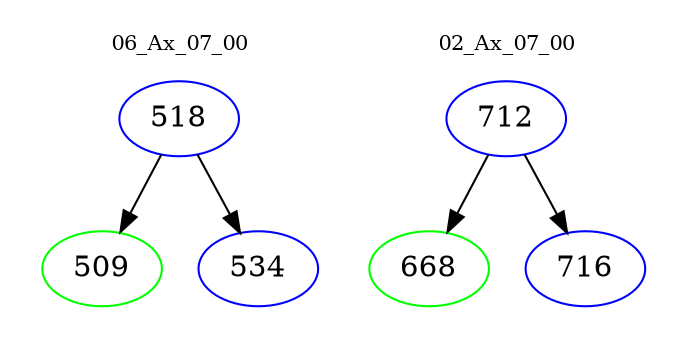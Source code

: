 digraph{
subgraph cluster_0 {
color = white
label = "06_Ax_07_00";
fontsize=10;
T0_518 [label="518", color="blue"]
T0_518 -> T0_509 [color="black"]
T0_509 [label="509", color="green"]
T0_518 -> T0_534 [color="black"]
T0_534 [label="534", color="blue"]
}
subgraph cluster_1 {
color = white
label = "02_Ax_07_00";
fontsize=10;
T1_712 [label="712", color="blue"]
T1_712 -> T1_668 [color="black"]
T1_668 [label="668", color="green"]
T1_712 -> T1_716 [color="black"]
T1_716 [label="716", color="blue"]
}
}
